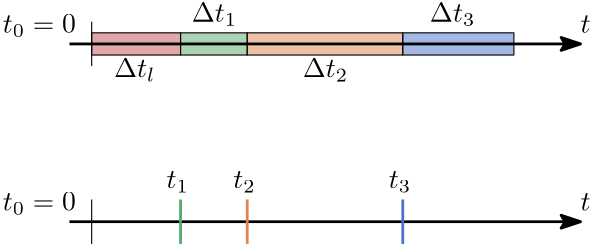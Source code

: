<?xml version="1.0"?>
<!DOCTYPE ipe SYSTEM "ipe.dtd">
<ipe version="70218" creator="Ipe 7.2.24">
<info created="D:20220309005714" modified="D:20230211000600"/>
<ipestyle name="basic">
<symbol name="arrow/arc(spx)">
<path stroke="sym-stroke" fill="sym-stroke" pen="sym-pen">
0 0 m
-1 0.333 l
-1 -0.333 l
h
</path>
</symbol>
<symbol name="arrow/farc(spx)">
<path stroke="sym-stroke" fill="white" pen="sym-pen">
0 0 m
-1 0.333 l
-1 -0.333 l
h
</path>
</symbol>
<symbol name="arrow/ptarc(spx)">
<path stroke="sym-stroke" fill="sym-stroke" pen="sym-pen">
0 0 m
-1 0.333 l
-0.8 0 l
-1 -0.333 l
h
</path>
</symbol>
<symbol name="arrow/fptarc(spx)">
<path stroke="sym-stroke" fill="white" pen="sym-pen">
0 0 m
-1 0.333 l
-0.8 0 l
-1 -0.333 l
h
</path>
</symbol>
<symbol name="mark/circle(sx)" transformations="translations">
<path fill="sym-stroke">
0.6 0 0 0.6 0 0 e
0.4 0 0 0.4 0 0 e
</path>
</symbol>
<symbol name="mark/disk(sx)" transformations="translations">
<path fill="sym-stroke">
0.6 0 0 0.6 0 0 e
</path>
</symbol>
<symbol name="mark/fdisk(sfx)" transformations="translations">
<group>
<path fill="sym-fill">
0.5 0 0 0.5 0 0 e
</path>
<path fill="sym-stroke" fillrule="eofill">
0.6 0 0 0.6 0 0 e
0.4 0 0 0.4 0 0 e
</path>
</group>
</symbol>
<symbol name="mark/box(sx)" transformations="translations">
<path fill="sym-stroke" fillrule="eofill">
-0.6 -0.6 m
0.6 -0.6 l
0.6 0.6 l
-0.6 0.6 l
h
-0.4 -0.4 m
0.4 -0.4 l
0.4 0.4 l
-0.4 0.4 l
h
</path>
</symbol>
<symbol name="mark/square(sx)" transformations="translations">
<path fill="sym-stroke">
-0.6 -0.6 m
0.6 -0.6 l
0.6 0.6 l
-0.6 0.6 l
h
</path>
</symbol>
<symbol name="mark/fsquare(sfx)" transformations="translations">
<group>
<path fill="sym-fill">
-0.5 -0.5 m
0.5 -0.5 l
0.5 0.5 l
-0.5 0.5 l
h
</path>
<path fill="sym-stroke" fillrule="eofill">
-0.6 -0.6 m
0.6 -0.6 l
0.6 0.6 l
-0.6 0.6 l
h
-0.4 -0.4 m
0.4 -0.4 l
0.4 0.4 l
-0.4 0.4 l
h
</path>
</group>
</symbol>
<symbol name="mark/cross(sx)" transformations="translations">
<group>
<path fill="sym-stroke">
-0.43 -0.57 m
0.57 0.43 l
0.43 0.57 l
-0.57 -0.43 l
h
</path>
<path fill="sym-stroke">
-0.43 0.57 m
0.57 -0.43 l
0.43 -0.57 l
-0.57 0.43 l
h
</path>
</group>
</symbol>
<symbol name="arrow/fnormal(spx)">
<path stroke="sym-stroke" fill="white" pen="sym-pen">
0 0 m
-1 0.333 l
-1 -0.333 l
h
</path>
</symbol>
<symbol name="arrow/pointed(spx)">
<path stroke="sym-stroke" fill="sym-stroke" pen="sym-pen">
0 0 m
-1 0.333 l
-0.8 0 l
-1 -0.333 l
h
</path>
</symbol>
<symbol name="arrow/fpointed(spx)">
<path stroke="sym-stroke" fill="white" pen="sym-pen">
0 0 m
-1 0.333 l
-0.8 0 l
-1 -0.333 l
h
</path>
</symbol>
<symbol name="arrow/linear(spx)">
<path stroke="sym-stroke" pen="sym-pen">
-1 0.333 m
0 0 l
-1 -0.333 l
</path>
</symbol>
<symbol name="arrow/fdouble(spx)">
<path stroke="sym-stroke" fill="white" pen="sym-pen">
0 0 m
-1 0.333 l
-1 -0.333 l
h
-1 0 m
-2 0.333 l
-2 -0.333 l
h
</path>
</symbol>
<symbol name="arrow/double(spx)">
<path stroke="sym-stroke" fill="sym-stroke" pen="sym-pen">
0 0 m
-1 0.333 l
-1 -0.333 l
h
-1 0 m
-2 0.333 l
-2 -0.333 l
h
</path>
</symbol>
<anglesize name="22.5 deg" value="22.5"/>
<anglesize name="30 deg" value="30"/>
<anglesize name="45 deg" value="45"/>
<anglesize name="60 deg" value="60"/>
<anglesize name="90 deg" value="90"/>
<arrowsize name="large" value="10"/>
<arrowsize name="small" value="5"/>
<arrowsize name="tiny" value="3"/>
<color name="blue" value="0 0 1"/>
<color name="brown" value="0.647 0.165 0.165"/>
<color name="darkblue" value="0 0 0.545"/>
<color name="darkcyan" value="0 0.545 0.545"/>
<color name="darkgray" value="0.663"/>
<color name="darkgreen" value="0 0.392 0"/>
<color name="darkmagenta" value="0.545 0 0.545"/>
<color name="darkorange" value="1 0.549 0"/>
<color name="darkred" value="0.545 0 0"/>
<color name="gold" value="1 0.843 0"/>
<color name="gray" value="0.745"/>
<color name="green" value="0 1 0"/>
<color name="lightblue" value="0.678 0.847 0.902"/>
<color name="lightcyan" value="0.878 1 1"/>
<color name="lightgray" value="0.827"/>
<color name="lightgreen" value="0.565 0.933 0.565"/>
<color name="lightyellow" value="1 1 0.878"/>
<color name="navy" value="0 0 0.502"/>
<color name="orange" value="1 0.647 0"/>
<color name="pink" value="1 0.753 0.796"/>
<color name="purple" value="0.627 0.125 0.941"/>
<color name="red" value="1 0 0"/>
<color name="sbblue" value="0.298 0.447 0.79"/>
<color name="sbgreen" value="0.333 0.658 0.407"/>
<color name="sborange" value="0.866 0.517 0.321"/>
<color name="sbpurple" value="0.505 0.447 0.698"/>
<color name="sbred" value="0.768 0.305 0.321"/>
<color name="seagreen" value="0.18 0.545 0.341"/>
<color name="turquoise" value="0.251 0.878 0.816"/>
<color name="verydarkgray" value="0.4"/>
<color name="violet" value="0.933 0.51 0.933"/>
<color name="yellow" value="1 1 0"/>
<dashstyle name="dash dot dotted" value="[4 2 1 2 1 2] 0"/>
<dashstyle name="dash dotted" value="[4 2 1 2] 0"/>
<dashstyle name="dashed" value="[4] 0"/>
<dashstyle name="dotted" value="[1 3] 0"/>
<gridsize name="10 pts (~3.5 mm)" value="10"/>
<gridsize name="14 pts (~5 mm)" value="14"/>
<gridsize name="16 pts (~6 mm)" value="16"/>
<gridsize name="20 pts (~7 mm)" value="20"/>
<gridsize name="28 pts (~10 mm)" value="28"/>
<gridsize name="32 pts (~12 mm)" value="32"/>
<gridsize name="4 pts" value="4"/>
<gridsize name="56 pts (~20 mm)" value="56"/>
<gridsize name="8 pts (~3 mm)" value="8"/>
<opacity name="10%" value="0.1"/>
<opacity name="30%" value="0.3"/>
<opacity name="50%" value="0.5"/>
<opacity name="75%" value="0.75"/>
<pen name="fat" value="1.2"/>
<pen name="heavier" value="0.8"/>
<pen name="ultrafat" value="2"/>
<symbolsize name="large" value="5"/>
<symbolsize name="small" value="2"/>
<symbolsize name="tiny" value="1.1"/>
<textsize name="Huge" value="\Huge"/>
<textsize name="LARGE" value="\LARGE"/>
<textsize name="Large" value="\Large"/>
<textsize name="footnote" value="\footnotesize"/>
<textsize name="huge" value="\huge"/>
<textsize name="large" value="\large"/>
<textsize name="small" value="\small"/>
<textsize name="tiny" value="\tiny"/>
<textstyle name="center" begin="\begin{center}" end="\end{center}"/>
<textstyle name="item" begin="\begin{itemize}\item{}" end="\end{itemize}"/>
<textstyle name="itemize" begin="\begin{itemize}" end="\end{itemize}"/>
<tiling name="falling" angle="-60" step="4" width="1"/>
<tiling name="rising" angle="30" step="4" width="1"/>
</ipestyle>
<page>
<layer name="alpha"/>
<view layers="alpha" active="alpha"/>
<path layer="alpha" stroke="black" fill="sbgreen" opacity="50%" stroke-opacity="opaque">
128 804 m
128 796 l
152 796 l
152 804 l
h
</path>
<path stroke="black" fill="sborange" opacity="50%" stroke-opacity="opaque">
152 804 m
152 796 l
208 796 l
208 804 l
h
</path>
<path stroke="black" fill="sbblue" opacity="50%" stroke-opacity="opaque">
208 804 m
208 796 l
248 796 l
248 804 l
h
</path>
<path stroke="black" fill="sbred" opacity="50%" stroke-opacity="opaque">
96 804 m
96 796 l
128 796 l
128 804 l
h
</path>
<text matrix="1 0 0 1 8 0" transformations="translations" pos="96 788" stroke="black" type="label" width="14.958" height="6.812" depth="1.49" valign="baseline" style="math">\Delta t_l</text>
<path stroke="black" pen="1" arrow="ptarc/normal">
96 800 m
272 800 l
</path>
<text transformations="translations" pos="272 804" stroke="black" type="label" width="3.598" height="6.128" depth="0" valign="baseline" style="math">t</text>
<path stroke="black">
96 808 m
96 792 l
</path>
<path stroke="black" pen="1">
96 800 m
88 800 l
</path>
<text matrix="1 0 0 1 -40 -4" transformations="translations" pos="104 808" stroke="black" type="label" width="26.332" height="6.425" depth="1.49" valign="baseline" style="math">t_0 = 0</text>
<text matrix="1 0 0 1 36 20" transformations="translations" pos="96 788" stroke="black" type="label" width="16.369" height="6.812" depth="1.49" valign="baseline" style="math">\Delta t_{1}</text>
<text matrix="1 0 0 1 76 0" transformations="translations" pos="96 788" stroke="black" type="label" width="16.369" height="6.812" depth="1.49" valign="baseline" style="math">\Delta t_{2}</text>
<text matrix="1 0 0 1 121.736 19.9601" transformations="translations" pos="96 788" stroke="black" type="label" width="16.369" height="6.812" depth="1.49" valign="baseline" style="math">\Delta t_{3}</text>
<path matrix="1 0 0 1 0 -64" stroke="black" pen="1" arrow="ptarc/normal">
96 800 m
272 800 l
</path>
<path matrix="1 0 0 1 0 -64" stroke="black">
96 808 m
96 792 l
</path>
<path matrix="1 0 0 1 0 -64" stroke="black" pen="1">
96 800 m
88 800 l
</path>
<text matrix="1 0 0 1 0 -64" transformations="translations" pos="272 804" stroke="black" type="label" width="3.598" height="6.128" depth="0" valign="baseline" style="math">t</text>
<text matrix="1 0 0 1 -40 -68" transformations="translations" pos="104 808" stroke="black" type="label" width="26.332" height="6.425" depth="1.49" valign="baseline" style="math">t_0 = 0</text>
<text matrix="1 0 0 1 22.983 4" transformations="translations" pos="100 744" stroke="black" type="label" width="8.067" height="6.132" depth="1.49" valign="baseline" style="math">t_{1}</text>
<path stroke="sbgreen" pen="1">
128 744 m
128 728 l
</path>
<path stroke="sborange" pen="1">
152 744 m
152 728 l
</path>
<path stroke="sbblue" pen="1">
208 744 m
208 728 l
</path>
<text matrix="1 0 0 1 46.983 4" transformations="translations" pos="100 744" stroke="black" type="label" width="8.067" height="6.132" depth="1.49" valign="baseline" style="math">t_{2}</text>
<text matrix="1 0 0 1 102.983 4" transformations="translations" pos="100 744" stroke="black" type="label" width="8.067" height="6.132" depth="1.49" valign="baseline" style="math">t_{3}</text>
</page>
</ipe>
